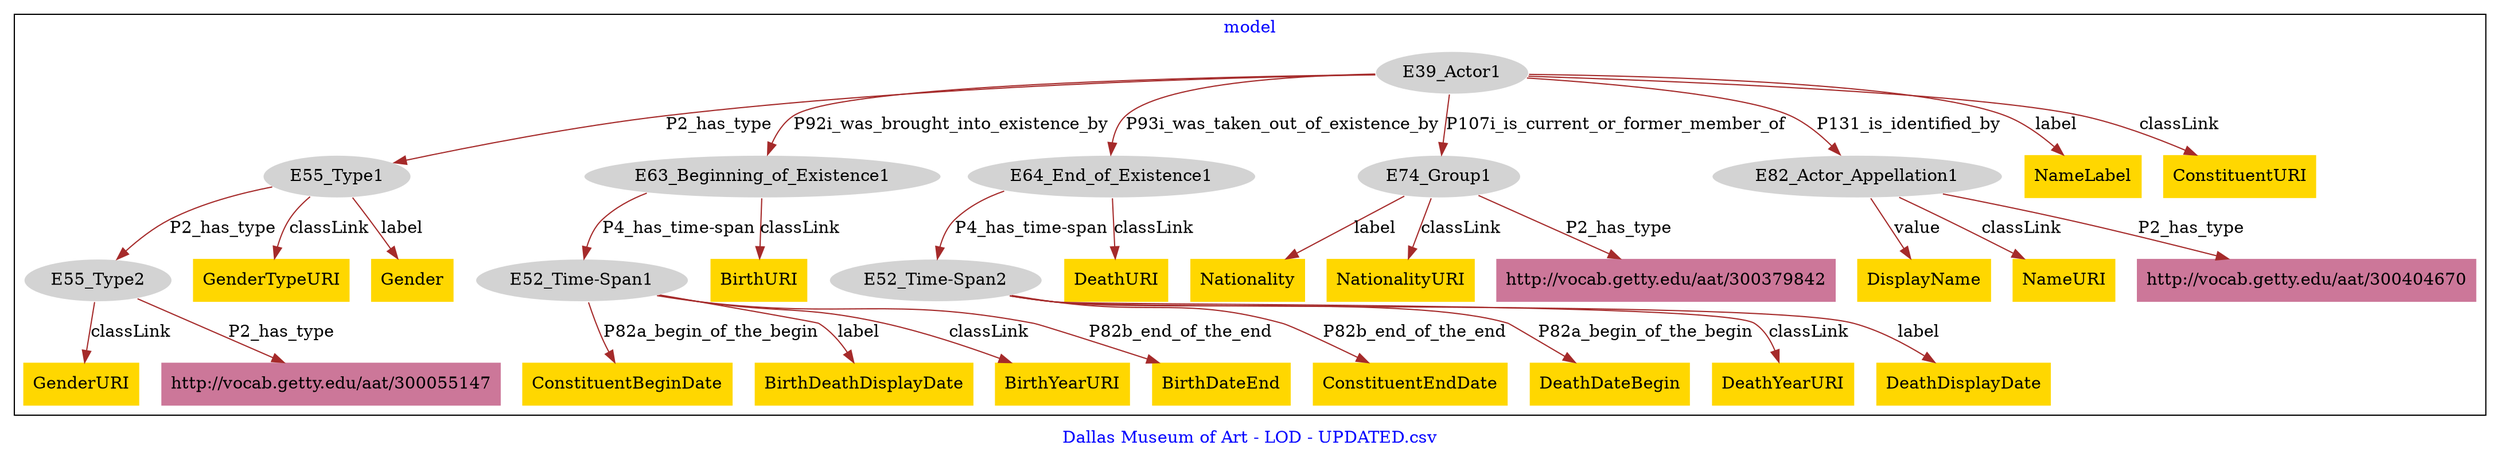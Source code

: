 digraph n0 {
fontcolor="blue"
remincross="true"
label="Dallas Museum of Art - LOD - UPDATED.csv"
subgraph cluster {
label="model"
n2[style="filled",color="white",fillcolor="lightgray",label="E39_Actor1"];
n3[style="filled",color="white",fillcolor="lightgray",label="E55_Type1"];
n4[style="filled",color="white",fillcolor="lightgray",label="E63_Beginning_of_Existence1"];
n5[style="filled",color="white",fillcolor="lightgray",label="E64_End_of_Existence1"];
n6[style="filled",color="white",fillcolor="lightgray",label="E74_Group1"];
n7[style="filled",color="white",fillcolor="lightgray",label="E82_Actor_Appellation1"];
n8[style="filled",color="white",fillcolor="lightgray",label="E55_Type2"];
n9[style="filled",color="white",fillcolor="lightgray",label="E52_Time-Span1"];
n10[style="filled",color="white",fillcolor="lightgray",label="E52_Time-Span2"];
n11[shape="plaintext",style="filled",fillcolor="gold",label="ConstituentBeginDate"];
n12[shape="plaintext",style="filled",fillcolor="gold",label="GenderURI"];
n13[shape="plaintext",style="filled",fillcolor="gold",label="Nationality"];
n14[shape="plaintext",style="filled",fillcolor="gold",label="BirthDeathDisplayDate"];
n15[shape="plaintext",style="filled",fillcolor="gold",label="NameLabel"];
n16[shape="plaintext",style="filled",fillcolor="gold",label="GenderTypeURI"];
n17[shape="plaintext",style="filled",fillcolor="gold",label="Gender"];
n18[shape="plaintext",style="filled",fillcolor="gold",label="DisplayName"];
n19[shape="plaintext",style="filled",fillcolor="gold",label="ConstituentEndDate"];
n20[shape="plaintext",style="filled",fillcolor="gold",label="BirthYearURI"];
n21[shape="plaintext",style="filled",fillcolor="gold",label="BirthURI"];
n22[shape="plaintext",style="filled",fillcolor="gold",label="DeathDateBegin"];
n23[shape="plaintext",style="filled",fillcolor="gold",label="DeathURI"];
n24[shape="plaintext",style="filled",fillcolor="gold",label="DeathYearURI"];
n25[shape="plaintext",style="filled",fillcolor="gold",label="NameURI"];
n26[shape="plaintext",style="filled",fillcolor="gold",label="DeathDisplayDate"];
n27[shape="plaintext",style="filled",fillcolor="gold",label="BirthDateEnd"];
n28[shape="plaintext",style="filled",fillcolor="gold",label="NationalityURI"];
n29[shape="plaintext",style="filled",fillcolor="gold",label="ConstituentURI"];
n30[shape="plaintext",style="filled",fillcolor="#CC7799",label="http://vocab.getty.edu/aat/300404670"];
n31[shape="plaintext",style="filled",fillcolor="#CC7799",label="http://vocab.getty.edu/aat/300055147"];
n32[shape="plaintext",style="filled",fillcolor="#CC7799",label="http://vocab.getty.edu/aat/300379842"];
}
n2 -> n3[color="brown",fontcolor="black",label="P2_has_type"]
n2 -> n4[color="brown",fontcolor="black",label="P92i_was_brought_into_existence_by"]
n2 -> n5[color="brown",fontcolor="black",label="P93i_was_taken_out_of_existence_by"]
n2 -> n6[color="brown",fontcolor="black",label="P107i_is_current_or_former_member_of"]
n2 -> n7[color="brown",fontcolor="black",label="P131_is_identified_by"]
n3 -> n8[color="brown",fontcolor="black",label="P2_has_type"]
n4 -> n9[color="brown",fontcolor="black",label="P4_has_time-span"]
n5 -> n10[color="brown",fontcolor="black",label="P4_has_time-span"]
n9 -> n11[color="brown",fontcolor="black",label="P82a_begin_of_the_begin"]
n8 -> n12[color="brown",fontcolor="black",label="classLink"]
n6 -> n13[color="brown",fontcolor="black",label="label"]
n9 -> n14[color="brown",fontcolor="black",label="label"]
n2 -> n15[color="brown",fontcolor="black",label="label"]
n3 -> n16[color="brown",fontcolor="black",label="classLink"]
n3 -> n17[color="brown",fontcolor="black",label="label"]
n7 -> n18[color="brown",fontcolor="black",label="value"]
n10 -> n19[color="brown",fontcolor="black",label="P82b_end_of_the_end"]
n9 -> n20[color="brown",fontcolor="black",label="classLink"]
n4 -> n21[color="brown",fontcolor="black",label="classLink"]
n10 -> n22[color="brown",fontcolor="black",label="P82a_begin_of_the_begin"]
n5 -> n23[color="brown",fontcolor="black",label="classLink"]
n10 -> n24[color="brown",fontcolor="black",label="classLink"]
n7 -> n25[color="brown",fontcolor="black",label="classLink"]
n10 -> n26[color="brown",fontcolor="black",label="label"]
n9 -> n27[color="brown",fontcolor="black",label="P82b_end_of_the_end"]
n6 -> n28[color="brown",fontcolor="black",label="classLink"]
n2 -> n29[color="brown",fontcolor="black",label="classLink"]
n7 -> n30[color="brown",fontcolor="black",label="P2_has_type"]
n8 -> n31[color="brown",fontcolor="black",label="P2_has_type"]
n6 -> n32[color="brown",fontcolor="black",label="P2_has_type"]
}
